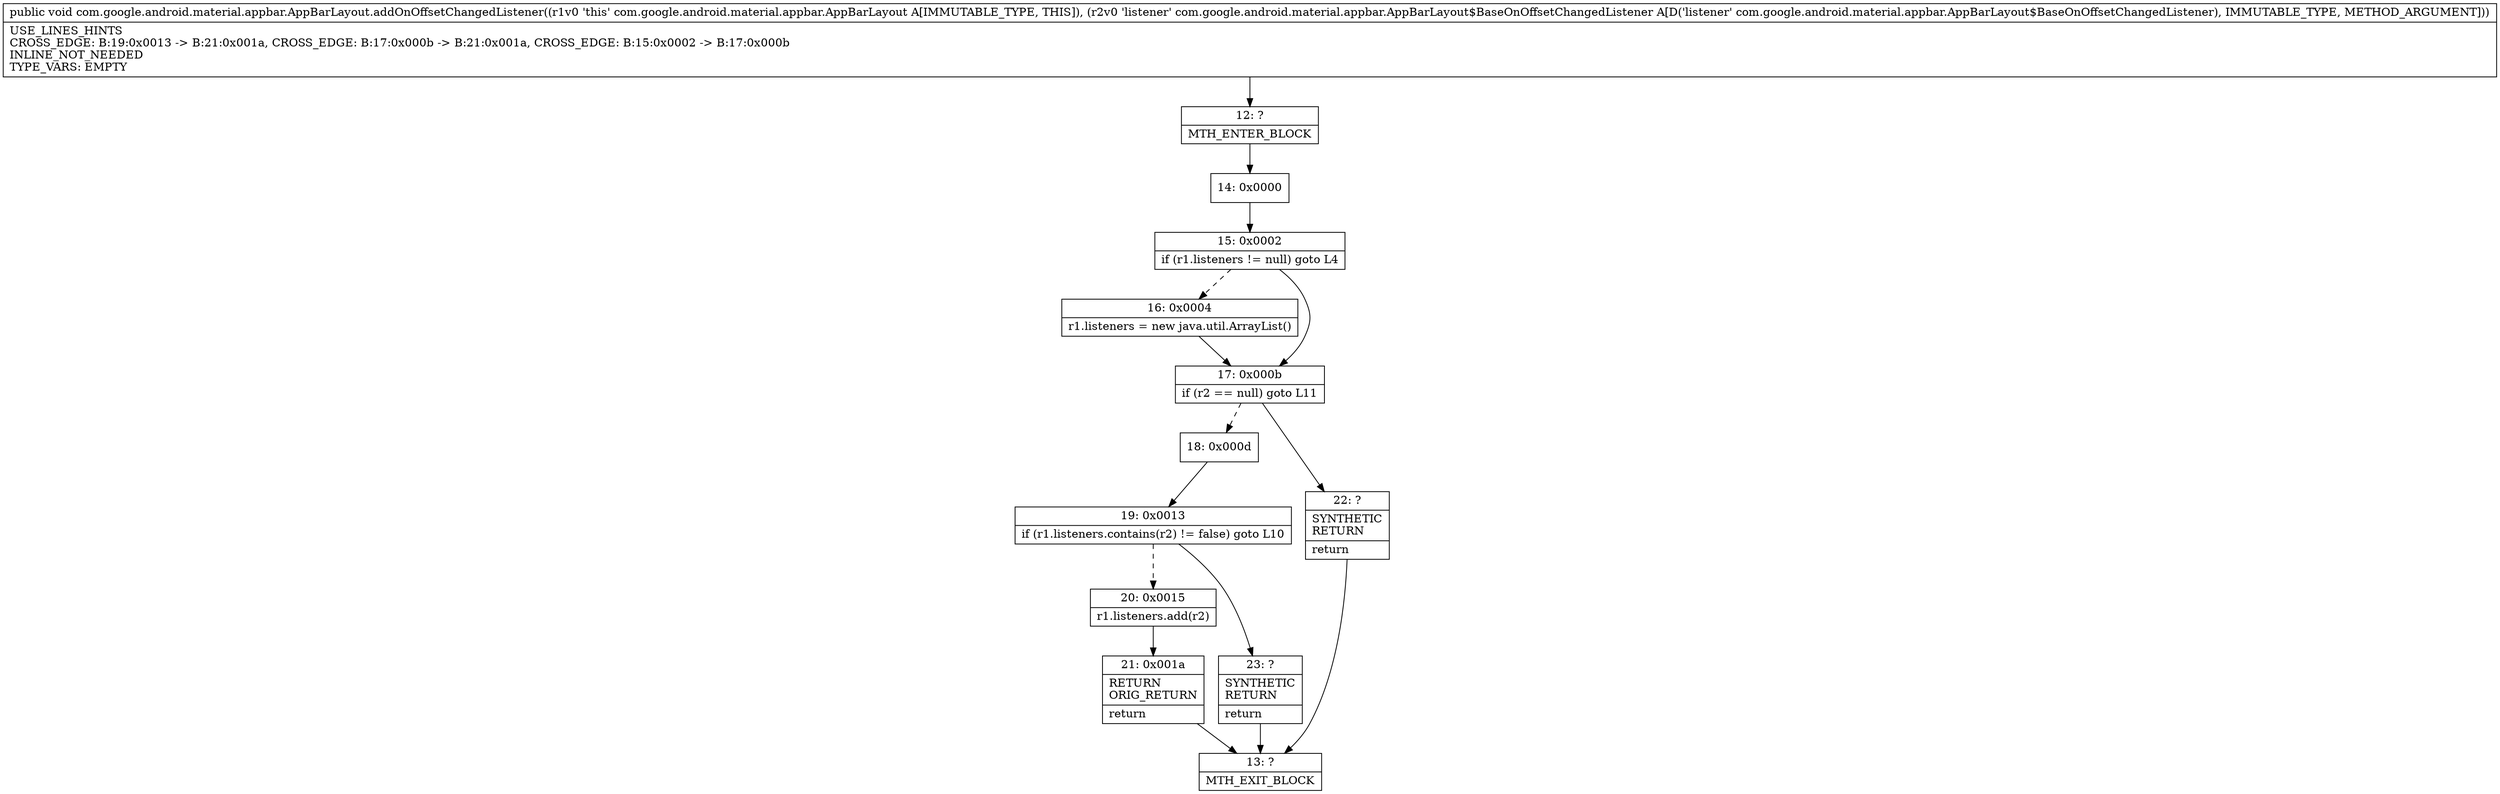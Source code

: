 digraph "CFG forcom.google.android.material.appbar.AppBarLayout.addOnOffsetChangedListener(Lcom\/google\/android\/material\/appbar\/AppBarLayout$BaseOnOffsetChangedListener;)V" {
Node_12 [shape=record,label="{12\:\ ?|MTH_ENTER_BLOCK\l}"];
Node_14 [shape=record,label="{14\:\ 0x0000}"];
Node_15 [shape=record,label="{15\:\ 0x0002|if (r1.listeners != null) goto L4\l}"];
Node_16 [shape=record,label="{16\:\ 0x0004|r1.listeners = new java.util.ArrayList()\l}"];
Node_17 [shape=record,label="{17\:\ 0x000b|if (r2 == null) goto L11\l}"];
Node_18 [shape=record,label="{18\:\ 0x000d}"];
Node_19 [shape=record,label="{19\:\ 0x0013|if (r1.listeners.contains(r2) != false) goto L10\l}"];
Node_20 [shape=record,label="{20\:\ 0x0015|r1.listeners.add(r2)\l}"];
Node_21 [shape=record,label="{21\:\ 0x001a|RETURN\lORIG_RETURN\l|return\l}"];
Node_13 [shape=record,label="{13\:\ ?|MTH_EXIT_BLOCK\l}"];
Node_23 [shape=record,label="{23\:\ ?|SYNTHETIC\lRETURN\l|return\l}"];
Node_22 [shape=record,label="{22\:\ ?|SYNTHETIC\lRETURN\l|return\l}"];
MethodNode[shape=record,label="{public void com.google.android.material.appbar.AppBarLayout.addOnOffsetChangedListener((r1v0 'this' com.google.android.material.appbar.AppBarLayout A[IMMUTABLE_TYPE, THIS]), (r2v0 'listener' com.google.android.material.appbar.AppBarLayout$BaseOnOffsetChangedListener A[D('listener' com.google.android.material.appbar.AppBarLayout$BaseOnOffsetChangedListener), IMMUTABLE_TYPE, METHOD_ARGUMENT]))  | USE_LINES_HINTS\lCROSS_EDGE: B:19:0x0013 \-\> B:21:0x001a, CROSS_EDGE: B:17:0x000b \-\> B:21:0x001a, CROSS_EDGE: B:15:0x0002 \-\> B:17:0x000b\lINLINE_NOT_NEEDED\lTYPE_VARS: EMPTY\l}"];
MethodNode -> Node_12;Node_12 -> Node_14;
Node_14 -> Node_15;
Node_15 -> Node_16[style=dashed];
Node_15 -> Node_17;
Node_16 -> Node_17;
Node_17 -> Node_18[style=dashed];
Node_17 -> Node_22;
Node_18 -> Node_19;
Node_19 -> Node_20[style=dashed];
Node_19 -> Node_23;
Node_20 -> Node_21;
Node_21 -> Node_13;
Node_23 -> Node_13;
Node_22 -> Node_13;
}

